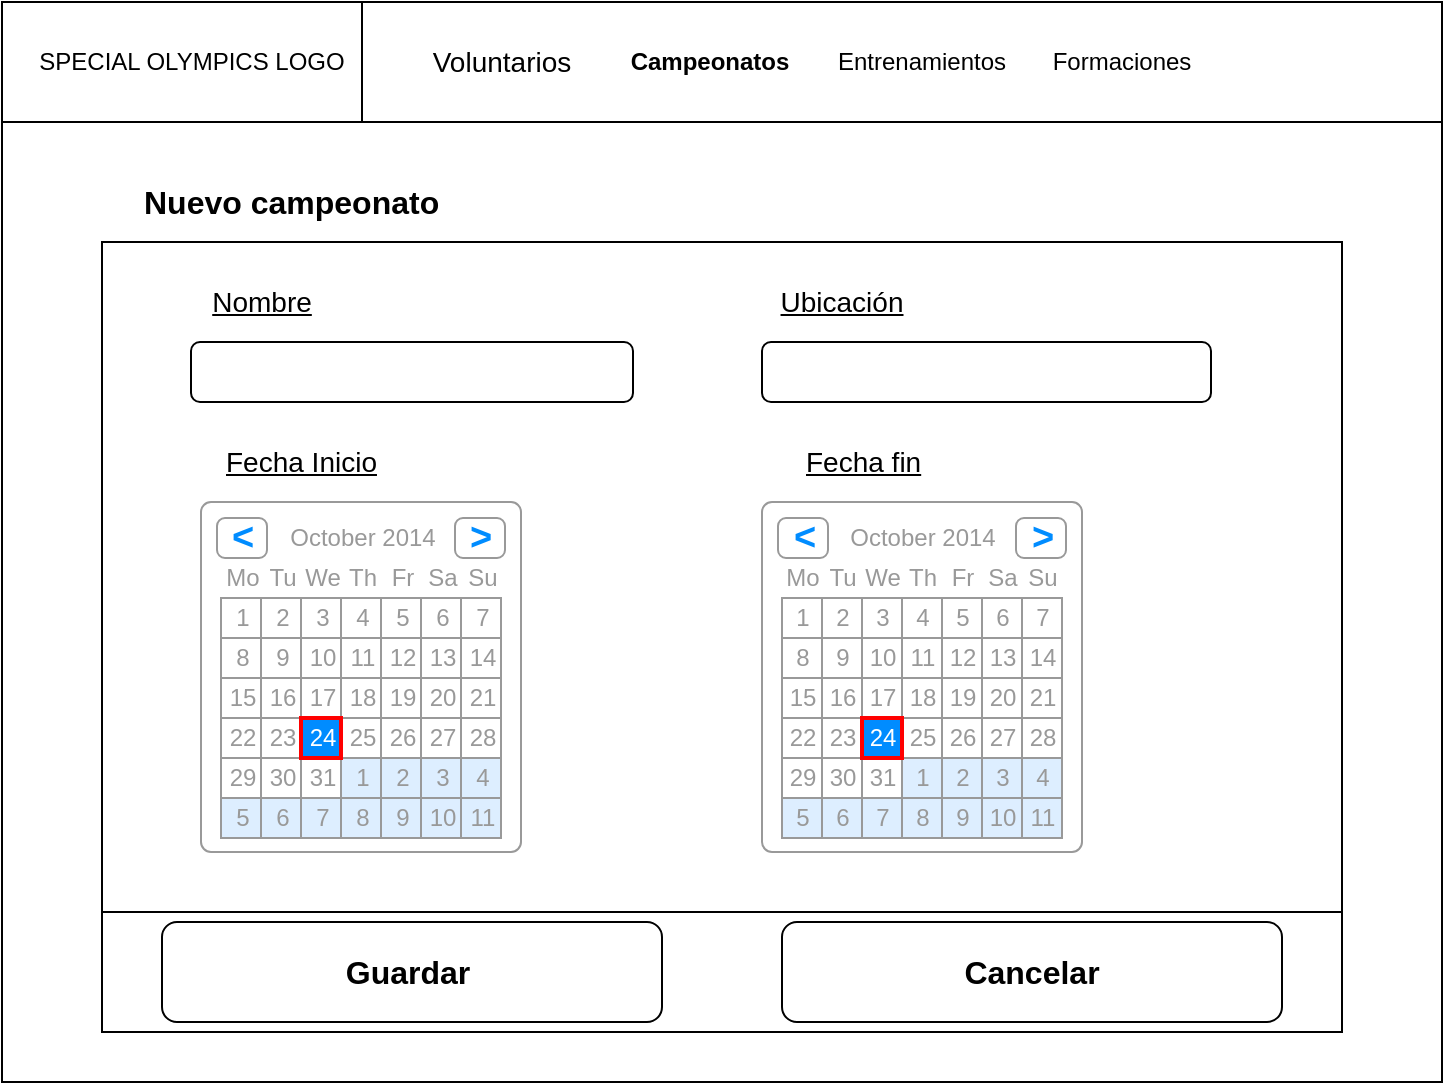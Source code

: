 <mxfile version="14.7.3" type="device"><diagram id="oPcYjKohpTEfSgP1B1tj" name="Page-1"><mxGraphModel dx="1635" dy="1025" grid="0" gridSize="10" guides="1" tooltips="1" connect="1" arrows="1" fold="1" page="0" pageScale="1" pageWidth="827" pageHeight="1169" math="0" shadow="0"><root><mxCell id="0"/><mxCell id="1" parent="0"/><mxCell id="vGt1tR8iY_I7SVzmr8Zu-1" value="" style="rounded=0;whiteSpace=wrap;html=1;" parent="1" vertex="1"><mxGeometry x="60" y="40" width="720" height="540" as="geometry"/></mxCell><mxCell id="HGeWVaci7WR0gQ8Pimp4-6" value="" style="rounded=0;whiteSpace=wrap;html=1;fontSize=16;align=left;verticalAlign=bottom;horizontal=1;" parent="1" vertex="1"><mxGeometry x="110" y="160" width="620" height="335" as="geometry"/></mxCell><mxCell id="vGt1tR8iY_I7SVzmr8Zu-2" value="" style="rounded=0;whiteSpace=wrap;html=1;" parent="1" vertex="1"><mxGeometry x="60" y="40" width="720" height="60" as="geometry"/></mxCell><mxCell id="vGt1tR8iY_I7SVzmr8Zu-5" value="SPECIAL OLYMPICS LOGO" style="text;html=1;strokeColor=none;fillColor=none;align=center;verticalAlign=middle;whiteSpace=wrap;rounded=0;" parent="1" vertex="1"><mxGeometry x="70" y="60" width="170" height="20" as="geometry"/></mxCell><mxCell id="vGt1tR8iY_I7SVzmr8Zu-6" value="" style="endArrow=none;html=1;entryX=0.25;entryY=0;entryDx=0;entryDy=0;exitX=0.25;exitY=1;exitDx=0;exitDy=0;" parent="1" source="vGt1tR8iY_I7SVzmr8Zu-2" target="vGt1tR8iY_I7SVzmr8Zu-2" edge="1"><mxGeometry width="50" height="50" relative="1" as="geometry"><mxPoint x="220" y="100" as="sourcePoint"/><mxPoint x="270" y="50" as="targetPoint"/><Array as="points"><mxPoint x="240" y="50"/></Array></mxGeometry></mxCell><mxCell id="vGt1tR8iY_I7SVzmr8Zu-7" value="Voluntarios" style="text;html=1;strokeColor=none;fillColor=none;align=center;verticalAlign=middle;whiteSpace=wrap;rounded=0;fontStyle=0;fontSize=14;" parent="1" vertex="1"><mxGeometry x="290" y="60" width="40" height="20" as="geometry"/></mxCell><mxCell id="vGt1tR8iY_I7SVzmr8Zu-8" value="Campeonatos" style="text;html=1;strokeColor=none;fillColor=none;align=center;verticalAlign=middle;whiteSpace=wrap;rounded=0;fontStyle=1" parent="1" vertex="1"><mxGeometry x="393.5" y="60" width="40" height="20" as="geometry"/></mxCell><mxCell id="vGt1tR8iY_I7SVzmr8Zu-9" value="Entrenamientos" style="text;html=1;strokeColor=none;fillColor=none;align=center;verticalAlign=middle;whiteSpace=wrap;rounded=0;" parent="1" vertex="1"><mxGeometry x="500" y="60" width="40" height="20" as="geometry"/></mxCell><mxCell id="vGt1tR8iY_I7SVzmr8Zu-10" value="Formaciones" style="text;html=1;strokeColor=none;fillColor=none;align=center;verticalAlign=middle;whiteSpace=wrap;rounded=0;" parent="1" vertex="1"><mxGeometry x="600" y="60" width="40" height="20" as="geometry"/></mxCell><mxCell id="HGeWVaci7WR0gQ8Pimp4-1" value="Nuevo campeonato" style="text;html=1;strokeColor=none;fillColor=none;align=left;verticalAlign=middle;whiteSpace=wrap;rounded=0;fontStyle=1;fontSize=16;" parent="1" vertex="1"><mxGeometry x="129" y="120" width="221" height="40" as="geometry"/></mxCell><mxCell id="HGeWVaci7WR0gQ8Pimp4-5" value="" style="rounded=1;whiteSpace=wrap;html=1;fontSize=16;align=left;" parent="1" vertex="1"><mxGeometry x="154.5" y="210" width="221" height="30" as="geometry"/></mxCell><mxCell id="HGeWVaci7WR0gQ8Pimp4-7" value="Nombre" style="text;html=1;strokeColor=none;fillColor=none;align=center;verticalAlign=middle;whiteSpace=wrap;rounded=0;fontStyle=4;fontSize=14;" parent="1" vertex="1"><mxGeometry x="170" y="180" width="40" height="20" as="geometry"/></mxCell><mxCell id="HGeWVaci7WR0gQ8Pimp4-8" value="" style="rounded=1;whiteSpace=wrap;html=1;fontSize=16;align=left;" parent="1" vertex="1"><mxGeometry x="440" y="210" width="224.5" height="30" as="geometry"/></mxCell><mxCell id="HGeWVaci7WR0gQ8Pimp4-9" value="Ubicación" style="text;html=1;strokeColor=none;fillColor=none;align=center;verticalAlign=middle;whiteSpace=wrap;rounded=0;fontStyle=4;fontSize=14;" parent="1" vertex="1"><mxGeometry x="460" y="180" width="40" height="20" as="geometry"/></mxCell><mxCell id="HGeWVaci7WR0gQ8Pimp4-13" value="Fecha Inicio" style="text;html=1;strokeColor=none;fillColor=none;align=left;verticalAlign=middle;whiteSpace=wrap;rounded=0;fontStyle=4;fontSize=14;" parent="1" vertex="1"><mxGeometry x="170" y="260" width="90" height="20" as="geometry"/></mxCell><mxCell id="HGeWVaci7WR0gQ8Pimp4-15" value="Fecha fin" style="text;html=1;strokeColor=none;fillColor=none;align=left;verticalAlign=middle;whiteSpace=wrap;rounded=0;fontStyle=4;fontSize=14;" parent="1" vertex="1"><mxGeometry x="460" y="260" width="75" height="20" as="geometry"/></mxCell><mxCell id="HGeWVaci7WR0gQ8Pimp4-16" value="" style="strokeWidth=1;shadow=0;dashed=0;align=center;html=1;shape=mxgraph.mockup.forms.rrect;rSize=5;strokeColor=#999999;fillColor=#ffffff;fontSize=16;" parent="1" vertex="1"><mxGeometry x="159.5" y="290" width="160" height="175" as="geometry"/></mxCell><mxCell id="HGeWVaci7WR0gQ8Pimp4-17" value="October 2014" style="strokeWidth=1;shadow=0;dashed=0;align=center;html=1;shape=mxgraph.mockup.forms.anchor;fontColor=#999999;" parent="HGeWVaci7WR0gQ8Pimp4-16" vertex="1"><mxGeometry x="30" y="8" width="100" height="20" as="geometry"/></mxCell><mxCell id="HGeWVaci7WR0gQ8Pimp4-18" value="&lt;" style="strokeWidth=1;shadow=0;dashed=0;align=center;html=1;shape=mxgraph.mockup.forms.rrect;rSize=4;strokeColor=#999999;fontColor=#008cff;fontSize=19;fontStyle=1;" parent="HGeWVaci7WR0gQ8Pimp4-16" vertex="1"><mxGeometry x="8" y="8" width="25" height="20" as="geometry"/></mxCell><mxCell id="HGeWVaci7WR0gQ8Pimp4-19" value="&gt;" style="strokeWidth=1;shadow=0;dashed=0;align=center;html=1;shape=mxgraph.mockup.forms.rrect;rSize=4;strokeColor=#999999;fontColor=#008cff;fontSize=19;fontStyle=1;" parent="HGeWVaci7WR0gQ8Pimp4-16" vertex="1"><mxGeometry x="127" y="8" width="25" height="20" as="geometry"/></mxCell><mxCell id="HGeWVaci7WR0gQ8Pimp4-20" value="Mo" style="strokeWidth=1;shadow=0;dashed=0;align=center;html=1;shape=mxgraph.mockup.forms.anchor;fontColor=#999999;" parent="HGeWVaci7WR0gQ8Pimp4-16" vertex="1"><mxGeometry x="10" y="28" width="20" height="20" as="geometry"/></mxCell><mxCell id="HGeWVaci7WR0gQ8Pimp4-21" value="Tu" style="strokeWidth=1;shadow=0;dashed=0;align=center;html=1;shape=mxgraph.mockup.forms.anchor;fontColor=#999999;" parent="HGeWVaci7WR0gQ8Pimp4-16" vertex="1"><mxGeometry x="30" y="28" width="20" height="20" as="geometry"/></mxCell><mxCell id="HGeWVaci7WR0gQ8Pimp4-22" value="We" style="strokeWidth=1;shadow=0;dashed=0;align=center;html=1;shape=mxgraph.mockup.forms.anchor;fontColor=#999999;" parent="HGeWVaci7WR0gQ8Pimp4-16" vertex="1"><mxGeometry x="50" y="28" width="20" height="20" as="geometry"/></mxCell><mxCell id="HGeWVaci7WR0gQ8Pimp4-23" value="Th" style="strokeWidth=1;shadow=0;dashed=0;align=center;html=1;shape=mxgraph.mockup.forms.anchor;fontColor=#999999;" parent="HGeWVaci7WR0gQ8Pimp4-16" vertex="1"><mxGeometry x="70" y="28" width="20" height="20" as="geometry"/></mxCell><mxCell id="HGeWVaci7WR0gQ8Pimp4-24" value="Fr" style="strokeWidth=1;shadow=0;dashed=0;align=center;html=1;shape=mxgraph.mockup.forms.anchor;fontColor=#999999;" parent="HGeWVaci7WR0gQ8Pimp4-16" vertex="1"><mxGeometry x="90" y="28" width="20" height="20" as="geometry"/></mxCell><mxCell id="HGeWVaci7WR0gQ8Pimp4-25" value="Sa" style="strokeWidth=1;shadow=0;dashed=0;align=center;html=1;shape=mxgraph.mockup.forms.anchor;fontColor=#999999;" parent="HGeWVaci7WR0gQ8Pimp4-16" vertex="1"><mxGeometry x="110" y="28" width="20" height="20" as="geometry"/></mxCell><mxCell id="HGeWVaci7WR0gQ8Pimp4-26" value="Su" style="strokeWidth=1;shadow=0;dashed=0;align=center;html=1;shape=mxgraph.mockup.forms.anchor;fontColor=#999999;" parent="HGeWVaci7WR0gQ8Pimp4-16" vertex="1"><mxGeometry x="130" y="28" width="20" height="20" as="geometry"/></mxCell><mxCell id="HGeWVaci7WR0gQ8Pimp4-27" value="1" style="strokeWidth=1;shadow=0;dashed=0;align=center;html=1;shape=mxgraph.mockup.forms.rrect;rSize=0;strokeColor=#999999;fontColor=#999999;" parent="HGeWVaci7WR0gQ8Pimp4-16" vertex="1"><mxGeometry x="10" y="48" width="20" height="20" as="geometry"/></mxCell><mxCell id="HGeWVaci7WR0gQ8Pimp4-28" value="2" style="strokeWidth=1;shadow=0;dashed=0;align=center;html=1;shape=mxgraph.mockup.forms.rrect;rSize=0;strokeColor=#999999;fontColor=#999999;" parent="HGeWVaci7WR0gQ8Pimp4-16" vertex="1"><mxGeometry x="30" y="48" width="20" height="20" as="geometry"/></mxCell><mxCell id="HGeWVaci7WR0gQ8Pimp4-29" value="3" style="strokeWidth=1;shadow=0;dashed=0;align=center;html=1;shape=mxgraph.mockup.forms.rrect;rSize=0;strokeColor=#999999;fontColor=#999999;" parent="HGeWVaci7WR0gQ8Pimp4-16" vertex="1"><mxGeometry x="50" y="48" width="20" height="20" as="geometry"/></mxCell><mxCell id="HGeWVaci7WR0gQ8Pimp4-30" value="4" style="strokeWidth=1;shadow=0;dashed=0;align=center;html=1;shape=mxgraph.mockup.forms.rrect;rSize=0;strokeColor=#999999;fontColor=#999999;" parent="HGeWVaci7WR0gQ8Pimp4-16" vertex="1"><mxGeometry x="70" y="48" width="20" height="20" as="geometry"/></mxCell><mxCell id="HGeWVaci7WR0gQ8Pimp4-31" value="5" style="strokeWidth=1;shadow=0;dashed=0;align=center;html=1;shape=mxgraph.mockup.forms.rrect;rSize=0;strokeColor=#999999;fontColor=#999999;" parent="HGeWVaci7WR0gQ8Pimp4-16" vertex="1"><mxGeometry x="90" y="48" width="20" height="20" as="geometry"/></mxCell><mxCell id="HGeWVaci7WR0gQ8Pimp4-32" value="6" style="strokeWidth=1;shadow=0;dashed=0;align=center;html=1;shape=mxgraph.mockup.forms.rrect;rSize=0;strokeColor=#999999;fontColor=#999999;" parent="HGeWVaci7WR0gQ8Pimp4-16" vertex="1"><mxGeometry x="110" y="48" width="20" height="20" as="geometry"/></mxCell><mxCell id="HGeWVaci7WR0gQ8Pimp4-33" value="7" style="strokeWidth=1;shadow=0;dashed=0;align=center;html=1;shape=mxgraph.mockup.forms.rrect;rSize=0;strokeColor=#999999;fontColor=#999999;" parent="HGeWVaci7WR0gQ8Pimp4-16" vertex="1"><mxGeometry x="130" y="48" width="20" height="20" as="geometry"/></mxCell><mxCell id="HGeWVaci7WR0gQ8Pimp4-34" value="8" style="strokeWidth=1;shadow=0;dashed=0;align=center;html=1;shape=mxgraph.mockup.forms.rrect;rSize=0;strokeColor=#999999;fontColor=#999999;" parent="HGeWVaci7WR0gQ8Pimp4-16" vertex="1"><mxGeometry x="10" y="68" width="20" height="20" as="geometry"/></mxCell><mxCell id="HGeWVaci7WR0gQ8Pimp4-35" value="9" style="strokeWidth=1;shadow=0;dashed=0;align=center;html=1;shape=mxgraph.mockup.forms.rrect;rSize=0;strokeColor=#999999;fontColor=#999999;" parent="HGeWVaci7WR0gQ8Pimp4-16" vertex="1"><mxGeometry x="30" y="68" width="20" height="20" as="geometry"/></mxCell><mxCell id="HGeWVaci7WR0gQ8Pimp4-36" value="10" style="strokeWidth=1;shadow=0;dashed=0;align=center;html=1;shape=mxgraph.mockup.forms.rrect;rSize=0;strokeColor=#999999;fontColor=#999999;" parent="HGeWVaci7WR0gQ8Pimp4-16" vertex="1"><mxGeometry x="50" y="68" width="20" height="20" as="geometry"/></mxCell><mxCell id="HGeWVaci7WR0gQ8Pimp4-37" value="11" style="strokeWidth=1;shadow=0;dashed=0;align=center;html=1;shape=mxgraph.mockup.forms.rrect;rSize=0;strokeColor=#999999;fontColor=#999999;" parent="HGeWVaci7WR0gQ8Pimp4-16" vertex="1"><mxGeometry x="70" y="68" width="20" height="20" as="geometry"/></mxCell><mxCell id="HGeWVaci7WR0gQ8Pimp4-38" value="12" style="strokeWidth=1;shadow=0;dashed=0;align=center;html=1;shape=mxgraph.mockup.forms.rrect;rSize=0;strokeColor=#999999;fontColor=#999999;" parent="HGeWVaci7WR0gQ8Pimp4-16" vertex="1"><mxGeometry x="90" y="68" width="20" height="20" as="geometry"/></mxCell><mxCell id="HGeWVaci7WR0gQ8Pimp4-39" value="13" style="strokeWidth=1;shadow=0;dashed=0;align=center;html=1;shape=mxgraph.mockup.forms.rrect;rSize=0;strokeColor=#999999;fontColor=#999999;" parent="HGeWVaci7WR0gQ8Pimp4-16" vertex="1"><mxGeometry x="110" y="68" width="20" height="20" as="geometry"/></mxCell><mxCell id="HGeWVaci7WR0gQ8Pimp4-40" value="14" style="strokeWidth=1;shadow=0;dashed=0;align=center;html=1;shape=mxgraph.mockup.forms.rrect;rSize=0;strokeColor=#999999;fontColor=#999999;" parent="HGeWVaci7WR0gQ8Pimp4-16" vertex="1"><mxGeometry x="130" y="68" width="20" height="20" as="geometry"/></mxCell><mxCell id="HGeWVaci7WR0gQ8Pimp4-41" value="15" style="strokeWidth=1;shadow=0;dashed=0;align=center;html=1;shape=mxgraph.mockup.forms.rrect;rSize=0;strokeColor=#999999;fontColor=#999999;" parent="HGeWVaci7WR0gQ8Pimp4-16" vertex="1"><mxGeometry x="10" y="88" width="20" height="20" as="geometry"/></mxCell><mxCell id="HGeWVaci7WR0gQ8Pimp4-42" value="16" style="strokeWidth=1;shadow=0;dashed=0;align=center;html=1;shape=mxgraph.mockup.forms.rrect;rSize=0;strokeColor=#999999;fontColor=#999999;" parent="HGeWVaci7WR0gQ8Pimp4-16" vertex="1"><mxGeometry x="30" y="88" width="20" height="20" as="geometry"/></mxCell><mxCell id="HGeWVaci7WR0gQ8Pimp4-43" value="17" style="strokeWidth=1;shadow=0;dashed=0;align=center;html=1;shape=mxgraph.mockup.forms.rrect;rSize=0;strokeColor=#999999;fontColor=#999999;" parent="HGeWVaci7WR0gQ8Pimp4-16" vertex="1"><mxGeometry x="50" y="88" width="20" height="20" as="geometry"/></mxCell><mxCell id="HGeWVaci7WR0gQ8Pimp4-44" value="18" style="strokeWidth=1;shadow=0;dashed=0;align=center;html=1;shape=mxgraph.mockup.forms.rrect;rSize=0;strokeColor=#999999;fontColor=#999999;" parent="HGeWVaci7WR0gQ8Pimp4-16" vertex="1"><mxGeometry x="70" y="88" width="20" height="20" as="geometry"/></mxCell><mxCell id="HGeWVaci7WR0gQ8Pimp4-45" value="19" style="strokeWidth=1;shadow=0;dashed=0;align=center;html=1;shape=mxgraph.mockup.forms.rrect;rSize=0;strokeColor=#999999;fontColor=#999999;" parent="HGeWVaci7WR0gQ8Pimp4-16" vertex="1"><mxGeometry x="90" y="88" width="20" height="20" as="geometry"/></mxCell><mxCell id="HGeWVaci7WR0gQ8Pimp4-46" value="20" style="strokeWidth=1;shadow=0;dashed=0;align=center;html=1;shape=mxgraph.mockup.forms.rrect;rSize=0;strokeColor=#999999;fontColor=#999999;" parent="HGeWVaci7WR0gQ8Pimp4-16" vertex="1"><mxGeometry x="110" y="88" width="20" height="20" as="geometry"/></mxCell><mxCell id="HGeWVaci7WR0gQ8Pimp4-47" value="21" style="strokeWidth=1;shadow=0;dashed=0;align=center;html=1;shape=mxgraph.mockup.forms.rrect;rSize=0;strokeColor=#999999;fontColor=#999999;" parent="HGeWVaci7WR0gQ8Pimp4-16" vertex="1"><mxGeometry x="130" y="88" width="20" height="20" as="geometry"/></mxCell><mxCell id="HGeWVaci7WR0gQ8Pimp4-48" value="22" style="strokeWidth=1;shadow=0;dashed=0;align=center;html=1;shape=mxgraph.mockup.forms.rrect;rSize=0;strokeColor=#999999;fontColor=#999999;" parent="HGeWVaci7WR0gQ8Pimp4-16" vertex="1"><mxGeometry x="10" y="108" width="20" height="20" as="geometry"/></mxCell><mxCell id="HGeWVaci7WR0gQ8Pimp4-49" value="23" style="strokeWidth=1;shadow=0;dashed=0;align=center;html=1;shape=mxgraph.mockup.forms.rrect;rSize=0;strokeColor=#999999;fontColor=#999999;" parent="HGeWVaci7WR0gQ8Pimp4-16" vertex="1"><mxGeometry x="30" y="108" width="20" height="20" as="geometry"/></mxCell><mxCell id="HGeWVaci7WR0gQ8Pimp4-50" value="25" style="strokeWidth=1;shadow=0;dashed=0;align=center;html=1;shape=mxgraph.mockup.forms.rrect;rSize=0;strokeColor=#999999;fontColor=#999999;" parent="HGeWVaci7WR0gQ8Pimp4-16" vertex="1"><mxGeometry x="70" y="108" width="20" height="20" as="geometry"/></mxCell><mxCell id="HGeWVaci7WR0gQ8Pimp4-51" value="26" style="strokeWidth=1;shadow=0;dashed=0;align=center;html=1;shape=mxgraph.mockup.forms.rrect;rSize=0;strokeColor=#999999;fontColor=#999999;" parent="HGeWVaci7WR0gQ8Pimp4-16" vertex="1"><mxGeometry x="90" y="108" width="20" height="20" as="geometry"/></mxCell><mxCell id="HGeWVaci7WR0gQ8Pimp4-52" value="27" style="strokeWidth=1;shadow=0;dashed=0;align=center;html=1;shape=mxgraph.mockup.forms.rrect;rSize=0;strokeColor=#999999;fontColor=#999999;" parent="HGeWVaci7WR0gQ8Pimp4-16" vertex="1"><mxGeometry x="110" y="108" width="20" height="20" as="geometry"/></mxCell><mxCell id="HGeWVaci7WR0gQ8Pimp4-53" value="28" style="strokeWidth=1;shadow=0;dashed=0;align=center;html=1;shape=mxgraph.mockup.forms.rrect;rSize=0;strokeColor=#999999;fontColor=#999999;" parent="HGeWVaci7WR0gQ8Pimp4-16" vertex="1"><mxGeometry x="130" y="108" width="20" height="20" as="geometry"/></mxCell><mxCell id="HGeWVaci7WR0gQ8Pimp4-54" value="29" style="strokeWidth=1;shadow=0;dashed=0;align=center;html=1;shape=mxgraph.mockup.forms.rrect;rSize=0;strokeColor=#999999;fontColor=#999999;" parent="HGeWVaci7WR0gQ8Pimp4-16" vertex="1"><mxGeometry x="10" y="128" width="20" height="20" as="geometry"/></mxCell><mxCell id="HGeWVaci7WR0gQ8Pimp4-55" value="30" style="strokeWidth=1;shadow=0;dashed=0;align=center;html=1;shape=mxgraph.mockup.forms.rrect;rSize=0;strokeColor=#999999;fontColor=#999999;" parent="HGeWVaci7WR0gQ8Pimp4-16" vertex="1"><mxGeometry x="30" y="128" width="20" height="20" as="geometry"/></mxCell><mxCell id="HGeWVaci7WR0gQ8Pimp4-56" value="31" style="strokeWidth=1;shadow=0;dashed=0;align=center;html=1;shape=mxgraph.mockup.forms.rrect;rSize=0;strokeColor=#999999;fontColor=#999999;" parent="HGeWVaci7WR0gQ8Pimp4-16" vertex="1"><mxGeometry x="50" y="128" width="20" height="20" as="geometry"/></mxCell><mxCell id="HGeWVaci7WR0gQ8Pimp4-57" value="1" style="strokeWidth=1;shadow=0;dashed=0;align=center;html=1;shape=mxgraph.mockup.forms.rrect;rSize=0;strokeColor=#999999;fontColor=#999999;fillColor=#ddeeff;" parent="HGeWVaci7WR0gQ8Pimp4-16" vertex="1"><mxGeometry x="70" y="128" width="20" height="20" as="geometry"/></mxCell><mxCell id="HGeWVaci7WR0gQ8Pimp4-58" value="2" style="strokeWidth=1;shadow=0;dashed=0;align=center;html=1;shape=mxgraph.mockup.forms.rrect;rSize=0;strokeColor=#999999;fontColor=#999999;fillColor=#ddeeff;" parent="HGeWVaci7WR0gQ8Pimp4-16" vertex="1"><mxGeometry x="90" y="128" width="20" height="20" as="geometry"/></mxCell><mxCell id="HGeWVaci7WR0gQ8Pimp4-59" value="3" style="strokeWidth=1;shadow=0;dashed=0;align=center;html=1;shape=mxgraph.mockup.forms.rrect;rSize=0;strokeColor=#999999;fontColor=#999999;fillColor=#ddeeff;" parent="HGeWVaci7WR0gQ8Pimp4-16" vertex="1"><mxGeometry x="110" y="128" width="20" height="20" as="geometry"/></mxCell><mxCell id="HGeWVaci7WR0gQ8Pimp4-60" value="4" style="strokeWidth=1;shadow=0;dashed=0;align=center;html=1;shape=mxgraph.mockup.forms.rrect;rSize=0;strokeColor=#999999;fontColor=#999999;fillColor=#ddeeff;" parent="HGeWVaci7WR0gQ8Pimp4-16" vertex="1"><mxGeometry x="130" y="128" width="20" height="20" as="geometry"/></mxCell><mxCell id="HGeWVaci7WR0gQ8Pimp4-61" value="5" style="strokeWidth=1;shadow=0;dashed=0;align=center;html=1;shape=mxgraph.mockup.forms.rrect;rSize=0;strokeColor=#999999;fontColor=#999999;fillColor=#ddeeff;" parent="HGeWVaci7WR0gQ8Pimp4-16" vertex="1"><mxGeometry x="10" y="148" width="20" height="20" as="geometry"/></mxCell><mxCell id="HGeWVaci7WR0gQ8Pimp4-62" value="6" style="strokeWidth=1;shadow=0;dashed=0;align=center;html=1;shape=mxgraph.mockup.forms.rrect;rSize=0;strokeColor=#999999;fontColor=#999999;fillColor=#ddeeff;" parent="HGeWVaci7WR0gQ8Pimp4-16" vertex="1"><mxGeometry x="30" y="148" width="20" height="20" as="geometry"/></mxCell><mxCell id="HGeWVaci7WR0gQ8Pimp4-63" value="7" style="strokeWidth=1;shadow=0;dashed=0;align=center;html=1;shape=mxgraph.mockup.forms.rrect;rSize=0;strokeColor=#999999;fontColor=#999999;fillColor=#ddeeff;" parent="HGeWVaci7WR0gQ8Pimp4-16" vertex="1"><mxGeometry x="50" y="148" width="20" height="20" as="geometry"/></mxCell><mxCell id="HGeWVaci7WR0gQ8Pimp4-64" value="8" style="strokeWidth=1;shadow=0;dashed=0;align=center;html=1;shape=mxgraph.mockup.forms.rrect;rSize=0;strokeColor=#999999;fontColor=#999999;fillColor=#ddeeff;" parent="HGeWVaci7WR0gQ8Pimp4-16" vertex="1"><mxGeometry x="70" y="148" width="20" height="20" as="geometry"/></mxCell><mxCell id="HGeWVaci7WR0gQ8Pimp4-65" value="9" style="strokeWidth=1;shadow=0;dashed=0;align=center;html=1;shape=mxgraph.mockup.forms.rrect;rSize=0;strokeColor=#999999;fontColor=#999999;fillColor=#ddeeff;" parent="HGeWVaci7WR0gQ8Pimp4-16" vertex="1"><mxGeometry x="90" y="148" width="20" height="20" as="geometry"/></mxCell><mxCell id="HGeWVaci7WR0gQ8Pimp4-66" value="10" style="strokeWidth=1;shadow=0;dashed=0;align=center;html=1;shape=mxgraph.mockup.forms.rrect;rSize=0;strokeColor=#999999;fontColor=#999999;fillColor=#ddeeff;" parent="HGeWVaci7WR0gQ8Pimp4-16" vertex="1"><mxGeometry x="110" y="148" width="20" height="20" as="geometry"/></mxCell><mxCell id="HGeWVaci7WR0gQ8Pimp4-67" value="11" style="strokeWidth=1;shadow=0;dashed=0;align=center;html=1;shape=mxgraph.mockup.forms.rrect;rSize=0;strokeColor=#999999;fontColor=#999999;fillColor=#ddeeff;" parent="HGeWVaci7WR0gQ8Pimp4-16" vertex="1"><mxGeometry x="130" y="148" width="20" height="20" as="geometry"/></mxCell><mxCell id="HGeWVaci7WR0gQ8Pimp4-68" value="24" style="strokeWidth=1;shadow=0;dashed=0;align=center;html=1;shape=mxgraph.mockup.forms.rrect;rSize=0;strokeColor=#ff0000;fontColor=#ffffff;strokeWidth=2;fillColor=#008cff;" parent="HGeWVaci7WR0gQ8Pimp4-16" vertex="1"><mxGeometry x="50" y="108" width="20" height="20" as="geometry"/></mxCell><mxCell id="HGeWVaci7WR0gQ8Pimp4-69" value="" style="strokeWidth=1;shadow=0;dashed=0;align=center;html=1;shape=mxgraph.mockup.forms.rrect;rSize=5;strokeColor=#999999;fillColor=#ffffff;fontSize=16;" parent="1" vertex="1"><mxGeometry x="440" y="290" width="160" height="175" as="geometry"/></mxCell><mxCell id="HGeWVaci7WR0gQ8Pimp4-70" value="October 2014" style="strokeWidth=1;shadow=0;dashed=0;align=center;html=1;shape=mxgraph.mockup.forms.anchor;fontColor=#999999;" parent="HGeWVaci7WR0gQ8Pimp4-69" vertex="1"><mxGeometry x="30" y="8" width="100" height="20" as="geometry"/></mxCell><mxCell id="HGeWVaci7WR0gQ8Pimp4-71" value="&lt;" style="strokeWidth=1;shadow=0;dashed=0;align=center;html=1;shape=mxgraph.mockup.forms.rrect;rSize=4;strokeColor=#999999;fontColor=#008cff;fontSize=19;fontStyle=1;" parent="HGeWVaci7WR0gQ8Pimp4-69" vertex="1"><mxGeometry x="8" y="8" width="25" height="20" as="geometry"/></mxCell><mxCell id="HGeWVaci7WR0gQ8Pimp4-72" value="&gt;" style="strokeWidth=1;shadow=0;dashed=0;align=center;html=1;shape=mxgraph.mockup.forms.rrect;rSize=4;strokeColor=#999999;fontColor=#008cff;fontSize=19;fontStyle=1;" parent="HGeWVaci7WR0gQ8Pimp4-69" vertex="1"><mxGeometry x="127" y="8" width="25" height="20" as="geometry"/></mxCell><mxCell id="HGeWVaci7WR0gQ8Pimp4-73" value="Mo" style="strokeWidth=1;shadow=0;dashed=0;align=center;html=1;shape=mxgraph.mockup.forms.anchor;fontColor=#999999;" parent="HGeWVaci7WR0gQ8Pimp4-69" vertex="1"><mxGeometry x="10" y="28" width="20" height="20" as="geometry"/></mxCell><mxCell id="HGeWVaci7WR0gQ8Pimp4-74" value="Tu" style="strokeWidth=1;shadow=0;dashed=0;align=center;html=1;shape=mxgraph.mockup.forms.anchor;fontColor=#999999;" parent="HGeWVaci7WR0gQ8Pimp4-69" vertex="1"><mxGeometry x="30" y="28" width="20" height="20" as="geometry"/></mxCell><mxCell id="HGeWVaci7WR0gQ8Pimp4-75" value="We" style="strokeWidth=1;shadow=0;dashed=0;align=center;html=1;shape=mxgraph.mockup.forms.anchor;fontColor=#999999;" parent="HGeWVaci7WR0gQ8Pimp4-69" vertex="1"><mxGeometry x="50" y="28" width="20" height="20" as="geometry"/></mxCell><mxCell id="HGeWVaci7WR0gQ8Pimp4-76" value="Th" style="strokeWidth=1;shadow=0;dashed=0;align=center;html=1;shape=mxgraph.mockup.forms.anchor;fontColor=#999999;" parent="HGeWVaci7WR0gQ8Pimp4-69" vertex="1"><mxGeometry x="70" y="28" width="20" height="20" as="geometry"/></mxCell><mxCell id="HGeWVaci7WR0gQ8Pimp4-77" value="Fr" style="strokeWidth=1;shadow=0;dashed=0;align=center;html=1;shape=mxgraph.mockup.forms.anchor;fontColor=#999999;" parent="HGeWVaci7WR0gQ8Pimp4-69" vertex="1"><mxGeometry x="90" y="28" width="20" height="20" as="geometry"/></mxCell><mxCell id="HGeWVaci7WR0gQ8Pimp4-78" value="Sa" style="strokeWidth=1;shadow=0;dashed=0;align=center;html=1;shape=mxgraph.mockup.forms.anchor;fontColor=#999999;" parent="HGeWVaci7WR0gQ8Pimp4-69" vertex="1"><mxGeometry x="110" y="28" width="20" height="20" as="geometry"/></mxCell><mxCell id="HGeWVaci7WR0gQ8Pimp4-79" value="Su" style="strokeWidth=1;shadow=0;dashed=0;align=center;html=1;shape=mxgraph.mockup.forms.anchor;fontColor=#999999;" parent="HGeWVaci7WR0gQ8Pimp4-69" vertex="1"><mxGeometry x="130" y="28" width="20" height="20" as="geometry"/></mxCell><mxCell id="HGeWVaci7WR0gQ8Pimp4-80" value="1" style="strokeWidth=1;shadow=0;dashed=0;align=center;html=1;shape=mxgraph.mockup.forms.rrect;rSize=0;strokeColor=#999999;fontColor=#999999;" parent="HGeWVaci7WR0gQ8Pimp4-69" vertex="1"><mxGeometry x="10" y="48" width="20" height="20" as="geometry"/></mxCell><mxCell id="HGeWVaci7WR0gQ8Pimp4-81" value="2" style="strokeWidth=1;shadow=0;dashed=0;align=center;html=1;shape=mxgraph.mockup.forms.rrect;rSize=0;strokeColor=#999999;fontColor=#999999;" parent="HGeWVaci7WR0gQ8Pimp4-69" vertex="1"><mxGeometry x="30" y="48" width="20" height="20" as="geometry"/></mxCell><mxCell id="HGeWVaci7WR0gQ8Pimp4-82" value="3" style="strokeWidth=1;shadow=0;dashed=0;align=center;html=1;shape=mxgraph.mockup.forms.rrect;rSize=0;strokeColor=#999999;fontColor=#999999;" parent="HGeWVaci7WR0gQ8Pimp4-69" vertex="1"><mxGeometry x="50" y="48" width="20" height="20" as="geometry"/></mxCell><mxCell id="HGeWVaci7WR0gQ8Pimp4-83" value="4" style="strokeWidth=1;shadow=0;dashed=0;align=center;html=1;shape=mxgraph.mockup.forms.rrect;rSize=0;strokeColor=#999999;fontColor=#999999;" parent="HGeWVaci7WR0gQ8Pimp4-69" vertex="1"><mxGeometry x="70" y="48" width="20" height="20" as="geometry"/></mxCell><mxCell id="HGeWVaci7WR0gQ8Pimp4-84" value="5" style="strokeWidth=1;shadow=0;dashed=0;align=center;html=1;shape=mxgraph.mockup.forms.rrect;rSize=0;strokeColor=#999999;fontColor=#999999;" parent="HGeWVaci7WR0gQ8Pimp4-69" vertex="1"><mxGeometry x="90" y="48" width="20" height="20" as="geometry"/></mxCell><mxCell id="HGeWVaci7WR0gQ8Pimp4-85" value="6" style="strokeWidth=1;shadow=0;dashed=0;align=center;html=1;shape=mxgraph.mockup.forms.rrect;rSize=0;strokeColor=#999999;fontColor=#999999;" parent="HGeWVaci7WR0gQ8Pimp4-69" vertex="1"><mxGeometry x="110" y="48" width="20" height="20" as="geometry"/></mxCell><mxCell id="HGeWVaci7WR0gQ8Pimp4-86" value="7" style="strokeWidth=1;shadow=0;dashed=0;align=center;html=1;shape=mxgraph.mockup.forms.rrect;rSize=0;strokeColor=#999999;fontColor=#999999;" parent="HGeWVaci7WR0gQ8Pimp4-69" vertex="1"><mxGeometry x="130" y="48" width="20" height="20" as="geometry"/></mxCell><mxCell id="HGeWVaci7WR0gQ8Pimp4-87" value="8" style="strokeWidth=1;shadow=0;dashed=0;align=center;html=1;shape=mxgraph.mockup.forms.rrect;rSize=0;strokeColor=#999999;fontColor=#999999;" parent="HGeWVaci7WR0gQ8Pimp4-69" vertex="1"><mxGeometry x="10" y="68" width="20" height="20" as="geometry"/></mxCell><mxCell id="HGeWVaci7WR0gQ8Pimp4-88" value="9" style="strokeWidth=1;shadow=0;dashed=0;align=center;html=1;shape=mxgraph.mockup.forms.rrect;rSize=0;strokeColor=#999999;fontColor=#999999;" parent="HGeWVaci7WR0gQ8Pimp4-69" vertex="1"><mxGeometry x="30" y="68" width="20" height="20" as="geometry"/></mxCell><mxCell id="HGeWVaci7WR0gQ8Pimp4-89" value="10" style="strokeWidth=1;shadow=0;dashed=0;align=center;html=1;shape=mxgraph.mockup.forms.rrect;rSize=0;strokeColor=#999999;fontColor=#999999;" parent="HGeWVaci7WR0gQ8Pimp4-69" vertex="1"><mxGeometry x="50" y="68" width="20" height="20" as="geometry"/></mxCell><mxCell id="HGeWVaci7WR0gQ8Pimp4-90" value="11" style="strokeWidth=1;shadow=0;dashed=0;align=center;html=1;shape=mxgraph.mockup.forms.rrect;rSize=0;strokeColor=#999999;fontColor=#999999;" parent="HGeWVaci7WR0gQ8Pimp4-69" vertex="1"><mxGeometry x="70" y="68" width="20" height="20" as="geometry"/></mxCell><mxCell id="HGeWVaci7WR0gQ8Pimp4-91" value="12" style="strokeWidth=1;shadow=0;dashed=0;align=center;html=1;shape=mxgraph.mockup.forms.rrect;rSize=0;strokeColor=#999999;fontColor=#999999;" parent="HGeWVaci7WR0gQ8Pimp4-69" vertex="1"><mxGeometry x="90" y="68" width="20" height="20" as="geometry"/></mxCell><mxCell id="HGeWVaci7WR0gQ8Pimp4-92" value="13" style="strokeWidth=1;shadow=0;dashed=0;align=center;html=1;shape=mxgraph.mockup.forms.rrect;rSize=0;strokeColor=#999999;fontColor=#999999;" parent="HGeWVaci7WR0gQ8Pimp4-69" vertex="1"><mxGeometry x="110" y="68" width="20" height="20" as="geometry"/></mxCell><mxCell id="HGeWVaci7WR0gQ8Pimp4-93" value="14" style="strokeWidth=1;shadow=0;dashed=0;align=center;html=1;shape=mxgraph.mockup.forms.rrect;rSize=0;strokeColor=#999999;fontColor=#999999;" parent="HGeWVaci7WR0gQ8Pimp4-69" vertex="1"><mxGeometry x="130" y="68" width="20" height="20" as="geometry"/></mxCell><mxCell id="HGeWVaci7WR0gQ8Pimp4-94" value="15" style="strokeWidth=1;shadow=0;dashed=0;align=center;html=1;shape=mxgraph.mockup.forms.rrect;rSize=0;strokeColor=#999999;fontColor=#999999;" parent="HGeWVaci7WR0gQ8Pimp4-69" vertex="1"><mxGeometry x="10" y="88" width="20" height="20" as="geometry"/></mxCell><mxCell id="HGeWVaci7WR0gQ8Pimp4-95" value="16" style="strokeWidth=1;shadow=0;dashed=0;align=center;html=1;shape=mxgraph.mockup.forms.rrect;rSize=0;strokeColor=#999999;fontColor=#999999;" parent="HGeWVaci7WR0gQ8Pimp4-69" vertex="1"><mxGeometry x="30" y="88" width="20" height="20" as="geometry"/></mxCell><mxCell id="HGeWVaci7WR0gQ8Pimp4-96" value="17" style="strokeWidth=1;shadow=0;dashed=0;align=center;html=1;shape=mxgraph.mockup.forms.rrect;rSize=0;strokeColor=#999999;fontColor=#999999;" parent="HGeWVaci7WR0gQ8Pimp4-69" vertex="1"><mxGeometry x="50" y="88" width="20" height="20" as="geometry"/></mxCell><mxCell id="HGeWVaci7WR0gQ8Pimp4-97" value="18" style="strokeWidth=1;shadow=0;dashed=0;align=center;html=1;shape=mxgraph.mockup.forms.rrect;rSize=0;strokeColor=#999999;fontColor=#999999;" parent="HGeWVaci7WR0gQ8Pimp4-69" vertex="1"><mxGeometry x="70" y="88" width="20" height="20" as="geometry"/></mxCell><mxCell id="HGeWVaci7WR0gQ8Pimp4-98" value="19" style="strokeWidth=1;shadow=0;dashed=0;align=center;html=1;shape=mxgraph.mockup.forms.rrect;rSize=0;strokeColor=#999999;fontColor=#999999;" parent="HGeWVaci7WR0gQ8Pimp4-69" vertex="1"><mxGeometry x="90" y="88" width="20" height="20" as="geometry"/></mxCell><mxCell id="HGeWVaci7WR0gQ8Pimp4-99" value="20" style="strokeWidth=1;shadow=0;dashed=0;align=center;html=1;shape=mxgraph.mockup.forms.rrect;rSize=0;strokeColor=#999999;fontColor=#999999;" parent="HGeWVaci7WR0gQ8Pimp4-69" vertex="1"><mxGeometry x="110" y="88" width="20" height="20" as="geometry"/></mxCell><mxCell id="HGeWVaci7WR0gQ8Pimp4-100" value="21" style="strokeWidth=1;shadow=0;dashed=0;align=center;html=1;shape=mxgraph.mockup.forms.rrect;rSize=0;strokeColor=#999999;fontColor=#999999;" parent="HGeWVaci7WR0gQ8Pimp4-69" vertex="1"><mxGeometry x="130" y="88" width="20" height="20" as="geometry"/></mxCell><mxCell id="HGeWVaci7WR0gQ8Pimp4-101" value="22" style="strokeWidth=1;shadow=0;dashed=0;align=center;html=1;shape=mxgraph.mockup.forms.rrect;rSize=0;strokeColor=#999999;fontColor=#999999;" parent="HGeWVaci7WR0gQ8Pimp4-69" vertex="1"><mxGeometry x="10" y="108" width="20" height="20" as="geometry"/></mxCell><mxCell id="HGeWVaci7WR0gQ8Pimp4-102" value="23" style="strokeWidth=1;shadow=0;dashed=0;align=center;html=1;shape=mxgraph.mockup.forms.rrect;rSize=0;strokeColor=#999999;fontColor=#999999;" parent="HGeWVaci7WR0gQ8Pimp4-69" vertex="1"><mxGeometry x="30" y="108" width="20" height="20" as="geometry"/></mxCell><mxCell id="HGeWVaci7WR0gQ8Pimp4-103" value="25" style="strokeWidth=1;shadow=0;dashed=0;align=center;html=1;shape=mxgraph.mockup.forms.rrect;rSize=0;strokeColor=#999999;fontColor=#999999;" parent="HGeWVaci7WR0gQ8Pimp4-69" vertex="1"><mxGeometry x="70" y="108" width="20" height="20" as="geometry"/></mxCell><mxCell id="HGeWVaci7WR0gQ8Pimp4-104" value="26" style="strokeWidth=1;shadow=0;dashed=0;align=center;html=1;shape=mxgraph.mockup.forms.rrect;rSize=0;strokeColor=#999999;fontColor=#999999;" parent="HGeWVaci7WR0gQ8Pimp4-69" vertex="1"><mxGeometry x="90" y="108" width="20" height="20" as="geometry"/></mxCell><mxCell id="HGeWVaci7WR0gQ8Pimp4-105" value="27" style="strokeWidth=1;shadow=0;dashed=0;align=center;html=1;shape=mxgraph.mockup.forms.rrect;rSize=0;strokeColor=#999999;fontColor=#999999;" parent="HGeWVaci7WR0gQ8Pimp4-69" vertex="1"><mxGeometry x="110" y="108" width="20" height="20" as="geometry"/></mxCell><mxCell id="HGeWVaci7WR0gQ8Pimp4-106" value="28" style="strokeWidth=1;shadow=0;dashed=0;align=center;html=1;shape=mxgraph.mockup.forms.rrect;rSize=0;strokeColor=#999999;fontColor=#999999;" parent="HGeWVaci7WR0gQ8Pimp4-69" vertex="1"><mxGeometry x="130" y="108" width="20" height="20" as="geometry"/></mxCell><mxCell id="HGeWVaci7WR0gQ8Pimp4-107" value="29" style="strokeWidth=1;shadow=0;dashed=0;align=center;html=1;shape=mxgraph.mockup.forms.rrect;rSize=0;strokeColor=#999999;fontColor=#999999;" parent="HGeWVaci7WR0gQ8Pimp4-69" vertex="1"><mxGeometry x="10" y="128" width="20" height="20" as="geometry"/></mxCell><mxCell id="HGeWVaci7WR0gQ8Pimp4-108" value="30" style="strokeWidth=1;shadow=0;dashed=0;align=center;html=1;shape=mxgraph.mockup.forms.rrect;rSize=0;strokeColor=#999999;fontColor=#999999;" parent="HGeWVaci7WR0gQ8Pimp4-69" vertex="1"><mxGeometry x="30" y="128" width="20" height="20" as="geometry"/></mxCell><mxCell id="HGeWVaci7WR0gQ8Pimp4-109" value="31" style="strokeWidth=1;shadow=0;dashed=0;align=center;html=1;shape=mxgraph.mockup.forms.rrect;rSize=0;strokeColor=#999999;fontColor=#999999;" parent="HGeWVaci7WR0gQ8Pimp4-69" vertex="1"><mxGeometry x="50" y="128" width="20" height="20" as="geometry"/></mxCell><mxCell id="HGeWVaci7WR0gQ8Pimp4-110" value="1" style="strokeWidth=1;shadow=0;dashed=0;align=center;html=1;shape=mxgraph.mockup.forms.rrect;rSize=0;strokeColor=#999999;fontColor=#999999;fillColor=#ddeeff;" parent="HGeWVaci7WR0gQ8Pimp4-69" vertex="1"><mxGeometry x="70" y="128" width="20" height="20" as="geometry"/></mxCell><mxCell id="HGeWVaci7WR0gQ8Pimp4-111" value="2" style="strokeWidth=1;shadow=0;dashed=0;align=center;html=1;shape=mxgraph.mockup.forms.rrect;rSize=0;strokeColor=#999999;fontColor=#999999;fillColor=#ddeeff;" parent="HGeWVaci7WR0gQ8Pimp4-69" vertex="1"><mxGeometry x="90" y="128" width="20" height="20" as="geometry"/></mxCell><mxCell id="HGeWVaci7WR0gQ8Pimp4-112" value="3" style="strokeWidth=1;shadow=0;dashed=0;align=center;html=1;shape=mxgraph.mockup.forms.rrect;rSize=0;strokeColor=#999999;fontColor=#999999;fillColor=#ddeeff;" parent="HGeWVaci7WR0gQ8Pimp4-69" vertex="1"><mxGeometry x="110" y="128" width="20" height="20" as="geometry"/></mxCell><mxCell id="HGeWVaci7WR0gQ8Pimp4-113" value="4" style="strokeWidth=1;shadow=0;dashed=0;align=center;html=1;shape=mxgraph.mockup.forms.rrect;rSize=0;strokeColor=#999999;fontColor=#999999;fillColor=#ddeeff;" parent="HGeWVaci7WR0gQ8Pimp4-69" vertex="1"><mxGeometry x="130" y="128" width="20" height="20" as="geometry"/></mxCell><mxCell id="HGeWVaci7WR0gQ8Pimp4-114" value="5" style="strokeWidth=1;shadow=0;dashed=0;align=center;html=1;shape=mxgraph.mockup.forms.rrect;rSize=0;strokeColor=#999999;fontColor=#999999;fillColor=#ddeeff;" parent="HGeWVaci7WR0gQ8Pimp4-69" vertex="1"><mxGeometry x="10" y="148" width="20" height="20" as="geometry"/></mxCell><mxCell id="HGeWVaci7WR0gQ8Pimp4-115" value="6" style="strokeWidth=1;shadow=0;dashed=0;align=center;html=1;shape=mxgraph.mockup.forms.rrect;rSize=0;strokeColor=#999999;fontColor=#999999;fillColor=#ddeeff;" parent="HGeWVaci7WR0gQ8Pimp4-69" vertex="1"><mxGeometry x="30" y="148" width="20" height="20" as="geometry"/></mxCell><mxCell id="HGeWVaci7WR0gQ8Pimp4-116" value="7" style="strokeWidth=1;shadow=0;dashed=0;align=center;html=1;shape=mxgraph.mockup.forms.rrect;rSize=0;strokeColor=#999999;fontColor=#999999;fillColor=#ddeeff;" parent="HGeWVaci7WR0gQ8Pimp4-69" vertex="1"><mxGeometry x="50" y="148" width="20" height="20" as="geometry"/></mxCell><mxCell id="HGeWVaci7WR0gQ8Pimp4-117" value="8" style="strokeWidth=1;shadow=0;dashed=0;align=center;html=1;shape=mxgraph.mockup.forms.rrect;rSize=0;strokeColor=#999999;fontColor=#999999;fillColor=#ddeeff;" parent="HGeWVaci7WR0gQ8Pimp4-69" vertex="1"><mxGeometry x="70" y="148" width="20" height="20" as="geometry"/></mxCell><mxCell id="HGeWVaci7WR0gQ8Pimp4-118" value="9" style="strokeWidth=1;shadow=0;dashed=0;align=center;html=1;shape=mxgraph.mockup.forms.rrect;rSize=0;strokeColor=#999999;fontColor=#999999;fillColor=#ddeeff;" parent="HGeWVaci7WR0gQ8Pimp4-69" vertex="1"><mxGeometry x="90" y="148" width="20" height="20" as="geometry"/></mxCell><mxCell id="HGeWVaci7WR0gQ8Pimp4-119" value="10" style="strokeWidth=1;shadow=0;dashed=0;align=center;html=1;shape=mxgraph.mockup.forms.rrect;rSize=0;strokeColor=#999999;fontColor=#999999;fillColor=#ddeeff;" parent="HGeWVaci7WR0gQ8Pimp4-69" vertex="1"><mxGeometry x="110" y="148" width="20" height="20" as="geometry"/></mxCell><mxCell id="HGeWVaci7WR0gQ8Pimp4-120" value="11" style="strokeWidth=1;shadow=0;dashed=0;align=center;html=1;shape=mxgraph.mockup.forms.rrect;rSize=0;strokeColor=#999999;fontColor=#999999;fillColor=#ddeeff;" parent="HGeWVaci7WR0gQ8Pimp4-69" vertex="1"><mxGeometry x="130" y="148" width="20" height="20" as="geometry"/></mxCell><mxCell id="HGeWVaci7WR0gQ8Pimp4-121" value="24" style="strokeWidth=1;shadow=0;dashed=0;align=center;html=1;shape=mxgraph.mockup.forms.rrect;rSize=0;strokeColor=#ff0000;fontColor=#ffffff;strokeWidth=2;fillColor=#008cff;" parent="HGeWVaci7WR0gQ8Pimp4-69" vertex="1"><mxGeometry x="50" y="108" width="20" height="20" as="geometry"/></mxCell><mxCell id="HGeWVaci7WR0gQ8Pimp4-122" value="" style="rounded=0;whiteSpace=wrap;html=1;fontSize=16;align=left;verticalAlign=bottom;" parent="1" vertex="1"><mxGeometry x="110" y="495" width="620" height="60" as="geometry"/></mxCell><mxCell id="HGeWVaci7WR0gQ8Pimp4-123" value="" style="rounded=1;whiteSpace=wrap;html=1;fontSize=16;align=left;verticalAlign=bottom;" parent="1" vertex="1"><mxGeometry x="140" y="500" width="250" height="50" as="geometry"/></mxCell><mxCell id="HGeWVaci7WR0gQ8Pimp4-124" value="" style="rounded=1;whiteSpace=wrap;html=1;fontSize=16;align=left;verticalAlign=bottom;" parent="1" vertex="1"><mxGeometry x="450" y="500" width="250" height="50" as="geometry"/></mxCell><mxCell id="HGeWVaci7WR0gQ8Pimp4-125" value="Guardar" style="text;html=1;strokeColor=none;fillColor=none;align=center;verticalAlign=middle;whiteSpace=wrap;rounded=0;fontSize=16;fontStyle=1" parent="1" vertex="1"><mxGeometry x="224.5" y="515" width="75.5" height="20" as="geometry"/></mxCell><mxCell id="HGeWVaci7WR0gQ8Pimp4-126" value="Cancelar" style="text;html=1;strokeColor=none;fillColor=none;align=center;verticalAlign=middle;whiteSpace=wrap;rounded=0;fontSize=16;fontStyle=1" parent="1" vertex="1"><mxGeometry x="537.25" y="515" width="75.5" height="20" as="geometry"/></mxCell></root></mxGraphModel></diagram></mxfile>